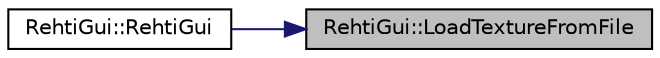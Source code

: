 digraph "RehtiGui::LoadTextureFromFile"
{
 // LATEX_PDF_SIZE
  edge [fontname="Helvetica",fontsize="10",labelfontname="Helvetica",labelfontsize="10"];
  node [fontname="Helvetica",fontsize="10",shape=record];
  rankdir="RL";
  Node1 [label="RehtiGui::LoadTextureFromFile",height=0.2,width=0.4,color="black", fillcolor="grey75", style="filled", fontcolor="black",tooltip="Load texture from file and save it to member map guiIconsM with key id."];
  Node1 -> Node2 [dir="back",color="midnightblue",fontsize="10",style="solid",fontname="Helvetica"];
  Node2 [label="RehtiGui::RehtiGui",height=0.2,width=0.4,color="black", fillcolor="white", style="filled",URL="$classRehtiGui.html#afd1e4db4700f15d5db18dae885925a11",tooltip=" "];
}
